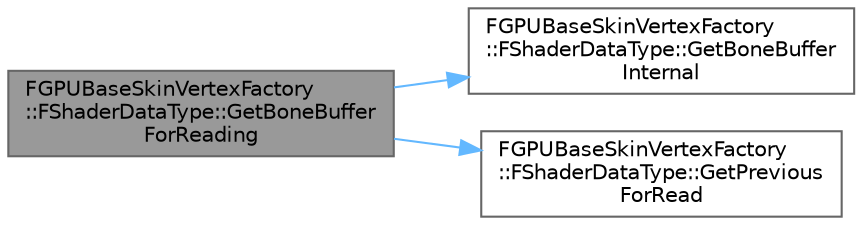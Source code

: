 digraph "FGPUBaseSkinVertexFactory::FShaderDataType::GetBoneBufferForReading"
{
 // INTERACTIVE_SVG=YES
 // LATEX_PDF_SIZE
  bgcolor="transparent";
  edge [fontname=Helvetica,fontsize=10,labelfontname=Helvetica,labelfontsize=10];
  node [fontname=Helvetica,fontsize=10,shape=box,height=0.2,width=0.4];
  rankdir="LR";
  Node1 [id="Node000001",label="FGPUBaseSkinVertexFactory\l::FShaderDataType::GetBoneBuffer\lForReading",height=0.2,width=0.4,color="gray40", fillcolor="grey60", style="filled", fontcolor="black",tooltip=" "];
  Node1 -> Node2 [id="edge1_Node000001_Node000002",color="steelblue1",style="solid",tooltip=" "];
  Node2 [id="Node000002",label="FGPUBaseSkinVertexFactory\l::FShaderDataType::GetBoneBuffer\lInternal",height=0.2,width=0.4,color="grey40", fillcolor="white", style="filled",URL="$d8/d9f/structFGPUBaseSkinVertexFactory_1_1FShaderDataType.html#a9b0b8fa602020cd89c321b4a7e11cbfa",tooltip=" "];
  Node1 -> Node3 [id="edge2_Node000001_Node000003",color="steelblue1",style="solid",tooltip=" "];
  Node3 [id="Node000003",label="FGPUBaseSkinVertexFactory\l::FShaderDataType::GetPrevious\lForRead",height=0.2,width=0.4,color="grey40", fillcolor="white", style="filled",URL="$d8/d9f/structFGPUBaseSkinVertexFactory_1_1FShaderDataType.html#aa2a8a555506eef5ce684a8c26885de5e",tooltip=" "];
}
